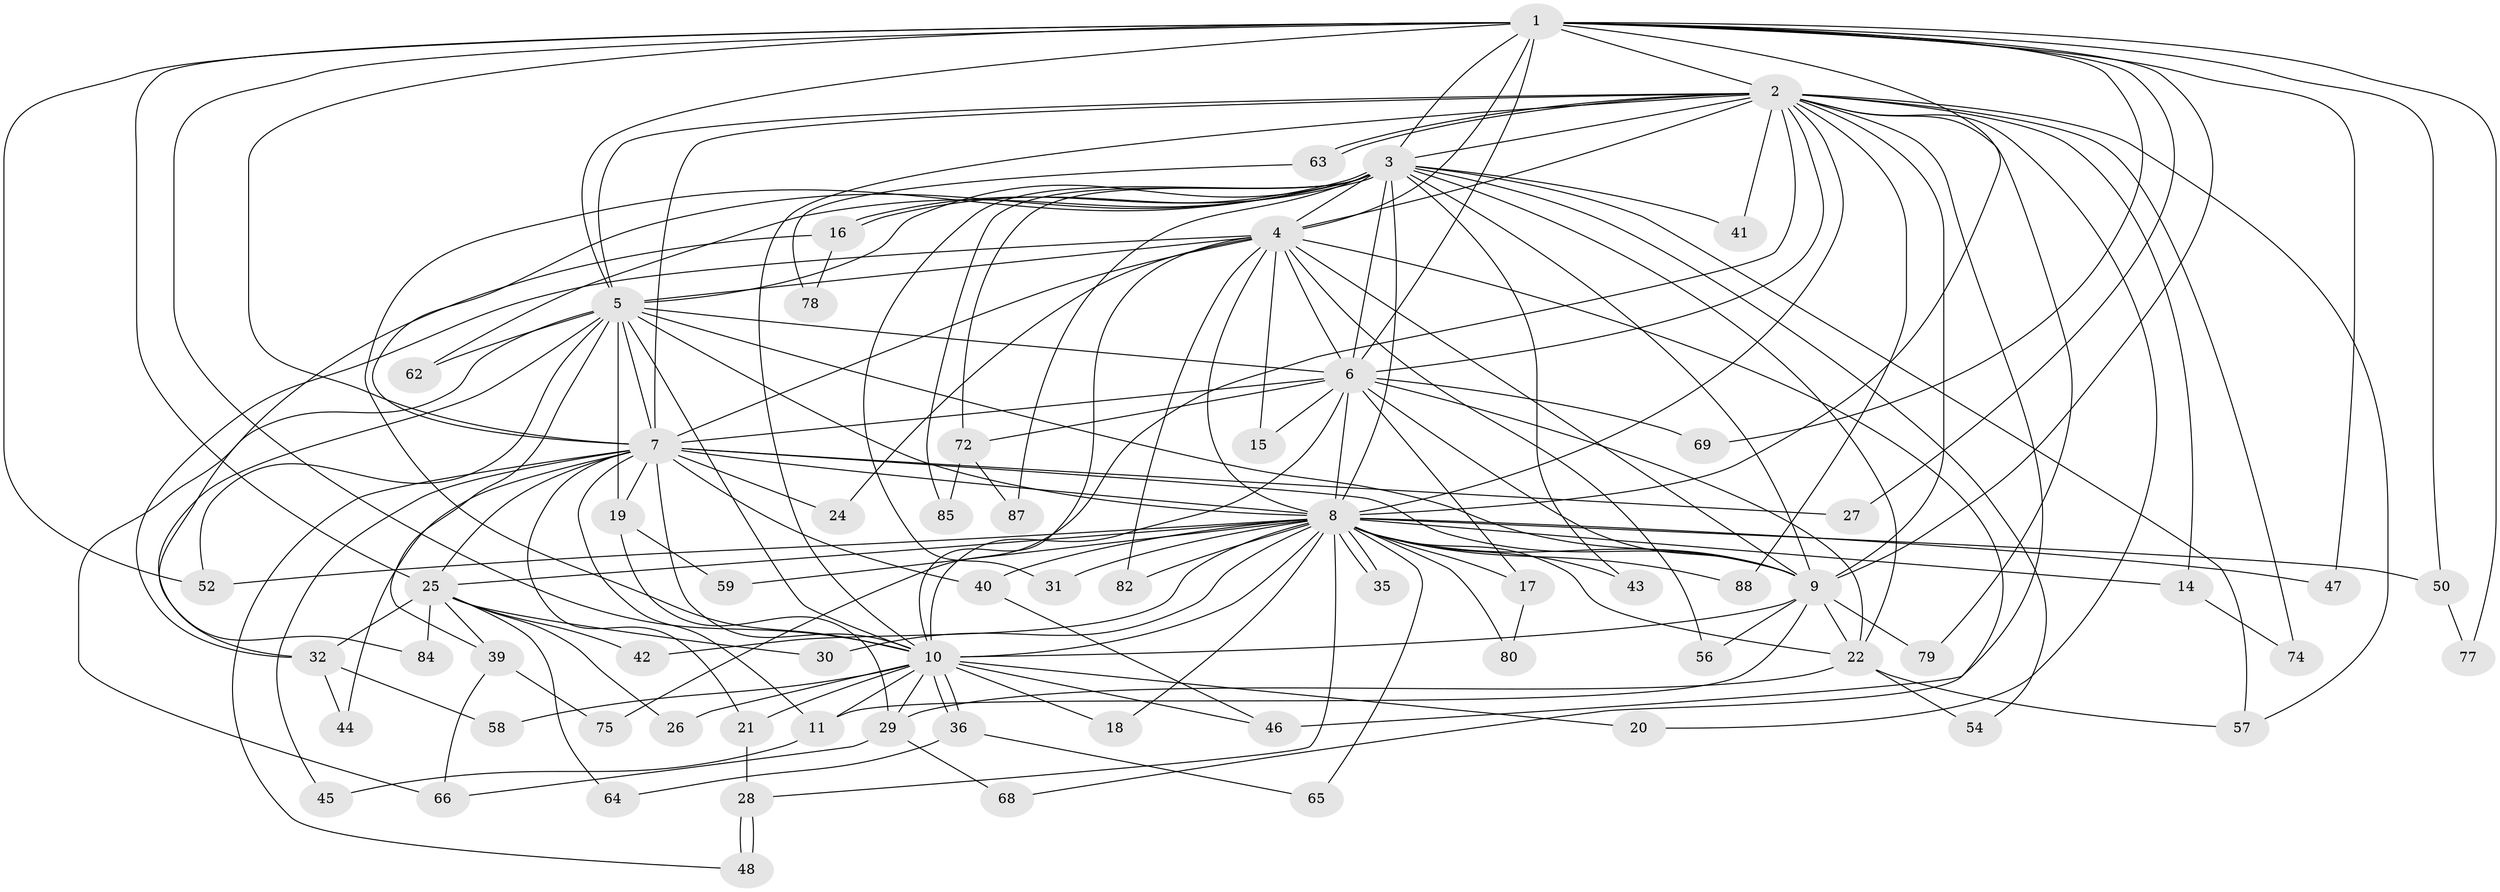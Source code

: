 // Generated by graph-tools (version 1.1) at 2025/23/03/03/25 07:23:37]
// undirected, 67 vertices, 170 edges
graph export_dot {
graph [start="1"]
  node [color=gray90,style=filled];
  1 [super="+83"];
  2 [super="+33"];
  3 [super="+13"];
  4 [super="+12"];
  5 [super="+49"];
  6 [super="+37"];
  7 [super="+89"];
  8 [super="+38"];
  9 [super="+76"];
  10 [super="+51"];
  11 [super="+23"];
  14 [super="+67"];
  15;
  16;
  17 [super="+34"];
  18;
  19;
  20;
  21;
  22 [super="+70"];
  24;
  25 [super="+55"];
  26;
  27;
  28;
  29 [super="+61"];
  30;
  31;
  32 [super="+81"];
  35;
  36 [super="+53"];
  39 [super="+73"];
  40;
  41;
  42;
  43;
  44;
  45;
  46;
  47;
  48 [super="+86"];
  50;
  52 [super="+71"];
  54;
  56;
  57 [super="+60"];
  58;
  59;
  62;
  63;
  64;
  65;
  66;
  68;
  69;
  72;
  74;
  75;
  77;
  78;
  79;
  80;
  82;
  84;
  85;
  87;
  88;
  1 -- 2 [weight=2];
  1 -- 3 [weight=2];
  1 -- 4;
  1 -- 5 [weight=2];
  1 -- 6;
  1 -- 7;
  1 -- 8;
  1 -- 9;
  1 -- 10;
  1 -- 27;
  1 -- 47;
  1 -- 50;
  1 -- 52;
  1 -- 69;
  1 -- 77;
  1 -- 25;
  2 -- 3;
  2 -- 4 [weight=2];
  2 -- 5;
  2 -- 6;
  2 -- 7;
  2 -- 8;
  2 -- 9;
  2 -- 10;
  2 -- 14;
  2 -- 20;
  2 -- 41;
  2 -- 46;
  2 -- 63;
  2 -- 63;
  2 -- 74;
  2 -- 75;
  2 -- 79;
  2 -- 88;
  2 -- 57;
  3 -- 4;
  3 -- 5;
  3 -- 6;
  3 -- 7;
  3 -- 8;
  3 -- 9 [weight=2];
  3 -- 10;
  3 -- 16;
  3 -- 16;
  3 -- 41;
  3 -- 43;
  3 -- 54;
  3 -- 57;
  3 -- 62;
  3 -- 72;
  3 -- 87;
  3 -- 85;
  3 -- 31;
  3 -- 22;
  4 -- 5;
  4 -- 6;
  4 -- 7;
  4 -- 8;
  4 -- 9;
  4 -- 10;
  4 -- 15;
  4 -- 24;
  4 -- 32;
  4 -- 56;
  4 -- 68;
  4 -- 82;
  5 -- 6 [weight=2];
  5 -- 7;
  5 -- 8;
  5 -- 9;
  5 -- 10;
  5 -- 19;
  5 -- 32;
  5 -- 39;
  5 -- 52;
  5 -- 62;
  5 -- 66;
  6 -- 7;
  6 -- 8 [weight=2];
  6 -- 9;
  6 -- 10;
  6 -- 15;
  6 -- 17;
  6 -- 22;
  6 -- 69;
  6 -- 72;
  7 -- 8;
  7 -- 9;
  7 -- 10 [weight=2];
  7 -- 19;
  7 -- 21;
  7 -- 24;
  7 -- 25;
  7 -- 27;
  7 -- 40;
  7 -- 44;
  7 -- 45;
  7 -- 48;
  7 -- 11;
  8 -- 9;
  8 -- 10;
  8 -- 14 [weight=2];
  8 -- 17 [weight=2];
  8 -- 18;
  8 -- 22;
  8 -- 25;
  8 -- 28;
  8 -- 30;
  8 -- 31;
  8 -- 35;
  8 -- 35;
  8 -- 40;
  8 -- 42;
  8 -- 43;
  8 -- 47;
  8 -- 50;
  8 -- 59;
  8 -- 65;
  8 -- 80;
  8 -- 82;
  8 -- 88;
  8 -- 52;
  9 -- 10;
  9 -- 11;
  9 -- 56;
  9 -- 79;
  9 -- 22;
  10 -- 11;
  10 -- 18;
  10 -- 20;
  10 -- 21;
  10 -- 26;
  10 -- 29;
  10 -- 36 [weight=2];
  10 -- 36;
  10 -- 58;
  10 -- 46;
  11 -- 45;
  14 -- 74;
  16 -- 78;
  16 -- 84;
  17 -- 80;
  19 -- 59;
  19 -- 29;
  21 -- 28;
  22 -- 29;
  22 -- 54;
  22 -- 57;
  25 -- 26;
  25 -- 30;
  25 -- 39;
  25 -- 42;
  25 -- 64;
  25 -- 84;
  25 -- 32;
  28 -- 48;
  28 -- 48;
  29 -- 68;
  29 -- 66;
  32 -- 44;
  32 -- 58;
  36 -- 64;
  36 -- 65;
  39 -- 75;
  39 -- 66;
  40 -- 46;
  50 -- 77;
  63 -- 78;
  72 -- 85;
  72 -- 87;
}
